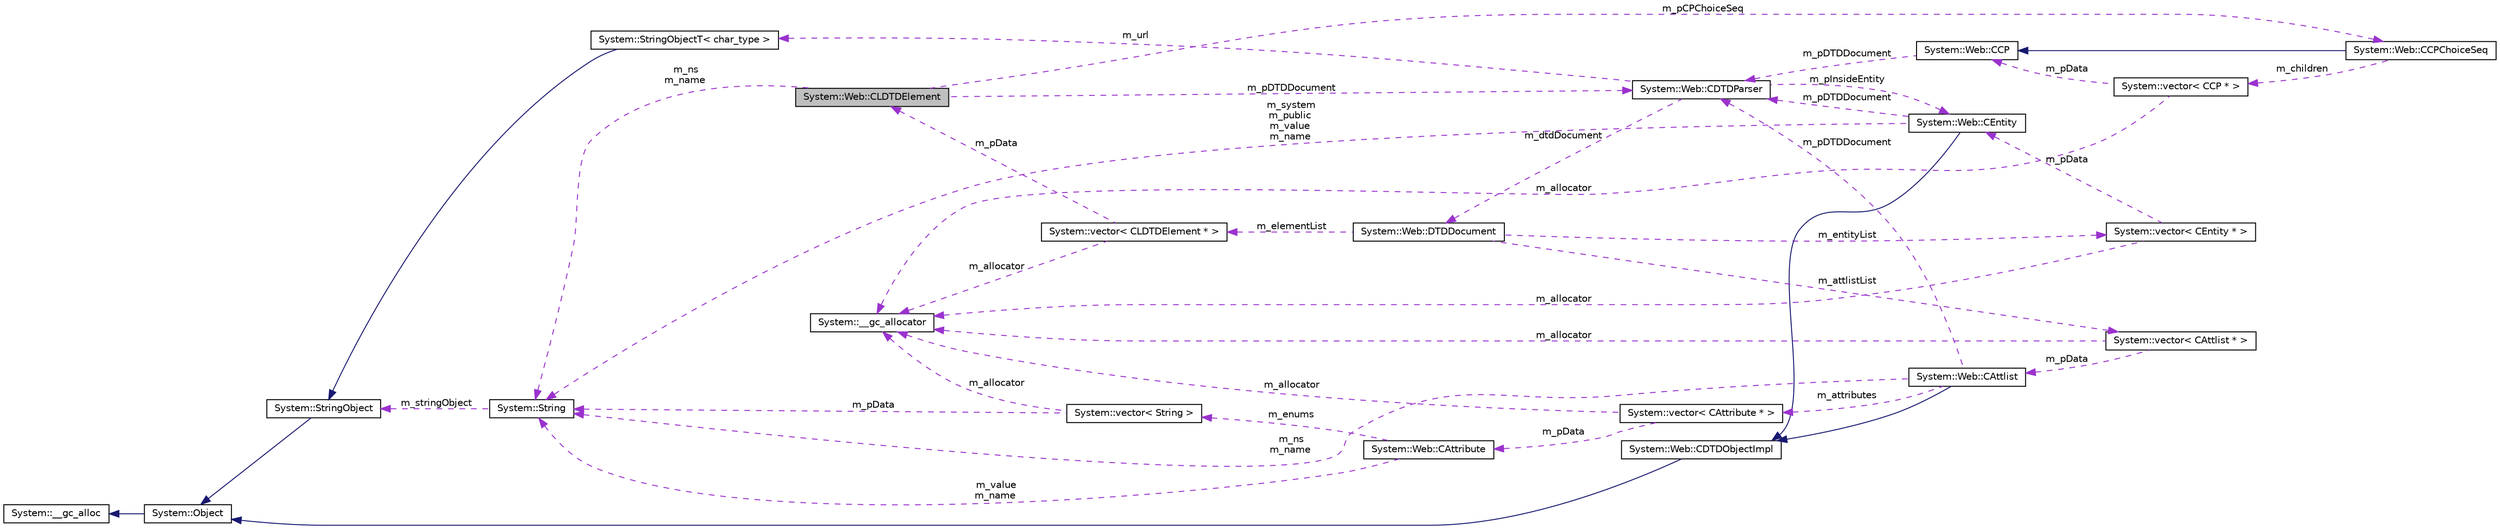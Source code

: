 digraph G
{
  edge [fontname="Helvetica",fontsize="10",labelfontname="Helvetica",labelfontsize="10"];
  node [fontname="Helvetica",fontsize="10",shape=record];
  rankdir="LR";
  Node1 [label="System::Web::CLDTDElement",height=0.2,width=0.4,color="black", fillcolor="grey75", style="filled" fontcolor="black"];
  Node2 -> Node1 [dir="back",color="darkorchid3",fontsize="10",style="dashed",label=" m_pDTDDocument" ,fontname="Helvetica"];
  Node2 [label="System::Web::CDTDParser",height=0.2,width=0.4,color="black", fillcolor="white", style="filled",URL="$class_system_1_1_web_1_1_c_d_t_d_parser.html"];
  Node3 -> Node2 [dir="back",color="darkorchid3",fontsize="10",style="dashed",label=" m_dtdDocument" ,fontname="Helvetica"];
  Node3 [label="System::Web::DTDDocument",height=0.2,width=0.4,color="black", fillcolor="white", style="filled",URL="$class_system_1_1_web_1_1_d_t_d_document.html"];
  Node4 -> Node3 [dir="back",color="darkorchid3",fontsize="10",style="dashed",label=" m_entityList" ,fontname="Helvetica"];
  Node4 [label="System::vector\< CEntity * \>",height=0.2,width=0.4,color="black", fillcolor="white", style="filled",URL="$class_system_1_1vector.html"];
  Node5 -> Node4 [dir="back",color="darkorchid3",fontsize="10",style="dashed",label=" m_allocator" ,fontname="Helvetica"];
  Node5 [label="System::__gc_allocator",height=0.2,width=0.4,color="black", fillcolor="white", style="filled",URL="$class_system_1_1____gc__allocator.html"];
  Node6 -> Node4 [dir="back",color="darkorchid3",fontsize="10",style="dashed",label=" m_pData" ,fontname="Helvetica"];
  Node6 [label="System::Web::CEntity",height=0.2,width=0.4,color="black", fillcolor="white", style="filled",URL="$class_system_1_1_web_1_1_c_entity.html"];
  Node7 -> Node6 [dir="back",color="midnightblue",fontsize="10",style="solid",fontname="Helvetica"];
  Node7 [label="System::Web::CDTDObjectImpl",height=0.2,width=0.4,color="black", fillcolor="white", style="filled",URL="$class_system_1_1_web_1_1_c_d_t_d_object_impl.html"];
  Node8 -> Node7 [dir="back",color="midnightblue",fontsize="10",style="solid",fontname="Helvetica"];
  Node8 [label="System::Object",height=0.2,width=0.4,color="black", fillcolor="white", style="filled",URL="$class_system_1_1_object.html"];
  Node9 -> Node8 [dir="back",color="midnightblue",fontsize="10",style="solid",fontname="Helvetica"];
  Node9 [label="System::__gc_alloc",height=0.2,width=0.4,color="black", fillcolor="white", style="filled",URL="$class_system_1_1____gc__alloc.html"];
  Node2 -> Node6 [dir="back",color="darkorchid3",fontsize="10",style="dashed",label=" m_pDTDDocument" ,fontname="Helvetica"];
  Node10 -> Node6 [dir="back",color="darkorchid3",fontsize="10",style="dashed",label=" m_system\nm_public\nm_value\nm_name" ,fontname="Helvetica"];
  Node10 [label="System::String",height=0.2,width=0.4,color="black", fillcolor="white", style="filled",URL="$class_system_1_1_string.html"];
  Node11 -> Node10 [dir="back",color="darkorchid3",fontsize="10",style="dashed",label=" m_stringObject" ,fontname="Helvetica"];
  Node11 [label="System::StringObject",height=0.2,width=0.4,color="black", fillcolor="white", style="filled",URL="$class_system_1_1_string_object.html"];
  Node8 -> Node11 [dir="back",color="midnightblue",fontsize="10",style="solid",fontname="Helvetica"];
  Node12 -> Node3 [dir="back",color="darkorchid3",fontsize="10",style="dashed",label=" m_elementList" ,fontname="Helvetica"];
  Node12 [label="System::vector\< CLDTDElement * \>",height=0.2,width=0.4,color="black", fillcolor="white", style="filled",URL="$class_system_1_1vector.html"];
  Node5 -> Node12 [dir="back",color="darkorchid3",fontsize="10",style="dashed",label=" m_allocator" ,fontname="Helvetica"];
  Node1 -> Node12 [dir="back",color="darkorchid3",fontsize="10",style="dashed",label=" m_pData" ,fontname="Helvetica"];
  Node13 -> Node3 [dir="back",color="darkorchid3",fontsize="10",style="dashed",label=" m_attlistList" ,fontname="Helvetica"];
  Node13 [label="System::vector\< CAttlist * \>",height=0.2,width=0.4,color="black", fillcolor="white", style="filled",URL="$class_system_1_1vector.html"];
  Node5 -> Node13 [dir="back",color="darkorchid3",fontsize="10",style="dashed",label=" m_allocator" ,fontname="Helvetica"];
  Node14 -> Node13 [dir="back",color="darkorchid3",fontsize="10",style="dashed",label=" m_pData" ,fontname="Helvetica"];
  Node14 [label="System::Web::CAttlist",height=0.2,width=0.4,color="black", fillcolor="white", style="filled",URL="$class_system_1_1_web_1_1_c_attlist.html"];
  Node7 -> Node14 [dir="back",color="midnightblue",fontsize="10",style="solid",fontname="Helvetica"];
  Node2 -> Node14 [dir="back",color="darkorchid3",fontsize="10",style="dashed",label=" m_pDTDDocument" ,fontname="Helvetica"];
  Node10 -> Node14 [dir="back",color="darkorchid3",fontsize="10",style="dashed",label=" m_ns\nm_name" ,fontname="Helvetica"];
  Node15 -> Node14 [dir="back",color="darkorchid3",fontsize="10",style="dashed",label=" m_attributes" ,fontname="Helvetica"];
  Node15 [label="System::vector\< CAttribute * \>",height=0.2,width=0.4,color="black", fillcolor="white", style="filled",URL="$class_system_1_1vector.html"];
  Node5 -> Node15 [dir="back",color="darkorchid3",fontsize="10",style="dashed",label=" m_allocator" ,fontname="Helvetica"];
  Node16 -> Node15 [dir="back",color="darkorchid3",fontsize="10",style="dashed",label=" m_pData" ,fontname="Helvetica"];
  Node16 [label="System::Web::CAttribute",height=0.2,width=0.4,color="black", fillcolor="white", style="filled",URL="$class_system_1_1_web_1_1_c_attribute.html"];
  Node10 -> Node16 [dir="back",color="darkorchid3",fontsize="10",style="dashed",label=" m_value\nm_name" ,fontname="Helvetica"];
  Node17 -> Node16 [dir="back",color="darkorchid3",fontsize="10",style="dashed",label=" m_enums" ,fontname="Helvetica"];
  Node17 [label="System::vector\< String \>",height=0.2,width=0.4,color="black", fillcolor="white", style="filled",URL="$class_system_1_1vector.html"];
  Node5 -> Node17 [dir="back",color="darkorchid3",fontsize="10",style="dashed",label=" m_allocator" ,fontname="Helvetica"];
  Node10 -> Node17 [dir="back",color="darkorchid3",fontsize="10",style="dashed",label=" m_pData" ,fontname="Helvetica"];
  Node6 -> Node2 [dir="back",color="darkorchid3",fontsize="10",style="dashed",label=" m_pInsideEntity" ,fontname="Helvetica"];
  Node18 -> Node2 [dir="back",color="darkorchid3",fontsize="10",style="dashed",label=" m_url" ,fontname="Helvetica"];
  Node18 [label="System::StringObjectT\< char_type \>",height=0.2,width=0.4,color="black", fillcolor="white", style="filled",URL="$class_system_1_1_string_object_t.html"];
  Node11 -> Node18 [dir="back",color="midnightblue",fontsize="10",style="solid",fontname="Helvetica"];
  Node10 -> Node1 [dir="back",color="darkorchid3",fontsize="10",style="dashed",label=" m_ns\nm_name" ,fontname="Helvetica"];
  Node19 -> Node1 [dir="back",color="darkorchid3",fontsize="10",style="dashed",label=" m_pCPChoiceSeq" ,fontname="Helvetica"];
  Node19 [label="System::Web::CCPChoiceSeq",height=0.2,width=0.4,color="black", fillcolor="white", style="filled",URL="$class_system_1_1_web_1_1_c_c_p_choice_seq.html"];
  Node20 -> Node19 [dir="back",color="midnightblue",fontsize="10",style="solid",fontname="Helvetica"];
  Node20 [label="System::Web::CCP",height=0.2,width=0.4,color="black", fillcolor="white", style="filled",URL="$class_system_1_1_web_1_1_c_c_p.html"];
  Node2 -> Node20 [dir="back",color="darkorchid3",fontsize="10",style="dashed",label=" m_pDTDDocument" ,fontname="Helvetica"];
  Node21 -> Node19 [dir="back",color="darkorchid3",fontsize="10",style="dashed",label=" m_children" ,fontname="Helvetica"];
  Node21 [label="System::vector\< CCP * \>",height=0.2,width=0.4,color="black", fillcolor="white", style="filled",URL="$class_system_1_1vector.html"];
  Node20 -> Node21 [dir="back",color="darkorchid3",fontsize="10",style="dashed",label=" m_pData" ,fontname="Helvetica"];
  Node5 -> Node21 [dir="back",color="darkorchid3",fontsize="10",style="dashed",label=" m_allocator" ,fontname="Helvetica"];
}

